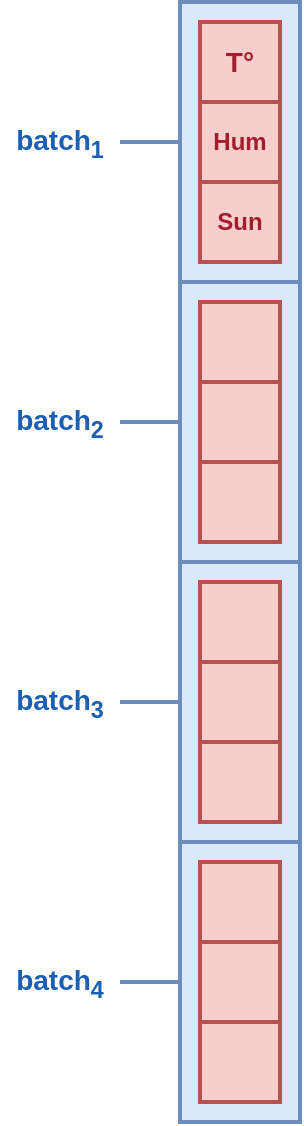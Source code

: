 <mxfile version="26.0.4">
  <diagram name="Page-1" id="EMa1pMTZzpA0k4Gmwb4X">
    <mxGraphModel dx="1434" dy="1816" grid="1" gridSize="10" guides="1" tooltips="1" connect="1" arrows="1" fold="1" page="1" pageScale="1" pageWidth="827" pageHeight="1169" math="0" shadow="0">
      <root>
        <mxCell id="0" />
        <mxCell id="1" parent="0" />
        <mxCell id="xk-oOxLGbY3HGCxId3EP-5" value="" style="rounded=0;whiteSpace=wrap;html=1;fillColor=#dae8fc;strokeColor=#6c8ebf;strokeWidth=2;" parent="1" vertex="1">
          <mxGeometry x="270" y="120" width="60" height="140" as="geometry" />
        </mxCell>
        <mxCell id="xk-oOxLGbY3HGCxId3EP-6" value="" style="rounded=0;whiteSpace=wrap;html=1;fillColor=#dae8fc;strokeColor=#6c8ebf;strokeWidth=2;" parent="1" vertex="1">
          <mxGeometry x="270" y="260" width="60" height="140" as="geometry" />
        </mxCell>
        <mxCell id="xk-oOxLGbY3HGCxId3EP-7" value="" style="rounded=0;whiteSpace=wrap;html=1;fillColor=#dae8fc;strokeColor=#6c8ebf;strokeWidth=2;" parent="1" vertex="1">
          <mxGeometry x="270" y="400" width="60" height="140" as="geometry" />
        </mxCell>
        <mxCell id="xk-oOxLGbY3HGCxId3EP-8" value="" style="rounded=0;whiteSpace=wrap;html=1;fillColor=#dae8fc;strokeColor=#6c8ebf;strokeWidth=2;" parent="1" vertex="1">
          <mxGeometry x="270" y="540" width="60" height="140" as="geometry" />
        </mxCell>
        <mxCell id="xk-oOxLGbY3HGCxId3EP-2" value="&lt;font style=&quot;font-size: 14px;&quot; color=&quot;#a51d2d&quot;&gt;&lt;b&gt;T°&lt;/b&gt;&lt;/font&gt;" style="rounded=0;whiteSpace=wrap;html=1;fillColor=#f8cecc;strokeColor=#b85450;strokeWidth=2;" parent="1" vertex="1">
          <mxGeometry x="280" y="130" width="40" height="40" as="geometry" />
        </mxCell>
        <mxCell id="xk-oOxLGbY3HGCxId3EP-3" value="&lt;font color=&quot;#a51d2d&quot;&gt;&lt;b&gt;Hum&lt;/b&gt;&lt;/font&gt;" style="rounded=0;whiteSpace=wrap;html=1;fillColor=#f8cecc;strokeColor=#b85450;strokeWidth=2;" parent="1" vertex="1">
          <mxGeometry x="280" y="170" width="40" height="40" as="geometry" />
        </mxCell>
        <mxCell id="xk-oOxLGbY3HGCxId3EP-4" value="&lt;font color=&quot;#a51d2d&quot;&gt;&lt;b&gt;Sun&lt;/b&gt;&lt;/font&gt;" style="rounded=0;whiteSpace=wrap;html=1;fillColor=#f8cecc;strokeColor=#b85450;strokeWidth=2;" parent="1" vertex="1">
          <mxGeometry x="280" y="210" width="40" height="40" as="geometry" />
        </mxCell>
        <mxCell id="xk-oOxLGbY3HGCxId3EP-9" value="" style="rounded=0;whiteSpace=wrap;html=1;fillColor=#f8cecc;strokeColor=#b85450;strokeWidth=2;" parent="1" vertex="1">
          <mxGeometry x="280" y="270" width="40" height="40" as="geometry" />
        </mxCell>
        <mxCell id="xk-oOxLGbY3HGCxId3EP-10" value="" style="rounded=0;whiteSpace=wrap;html=1;fillColor=#f8cecc;strokeColor=#b85450;strokeWidth=2;" parent="1" vertex="1">
          <mxGeometry x="280" y="310" width="40" height="40" as="geometry" />
        </mxCell>
        <mxCell id="xk-oOxLGbY3HGCxId3EP-11" value="" style="rounded=0;whiteSpace=wrap;html=1;fillColor=#f8cecc;strokeColor=#b85450;strokeWidth=2;" parent="1" vertex="1">
          <mxGeometry x="280" y="350" width="40" height="40" as="geometry" />
        </mxCell>
        <mxCell id="xk-oOxLGbY3HGCxId3EP-12" value="" style="rounded=0;whiteSpace=wrap;html=1;fillColor=#f8cecc;strokeColor=#b85450;strokeWidth=2;" parent="1" vertex="1">
          <mxGeometry x="280" y="490" width="40" height="40" as="geometry" />
        </mxCell>
        <mxCell id="xk-oOxLGbY3HGCxId3EP-13" value="" style="rounded=0;whiteSpace=wrap;html=1;fillColor=#f8cecc;strokeColor=#b85450;strokeWidth=2;" parent="1" vertex="1">
          <mxGeometry x="280" y="450" width="40" height="40" as="geometry" />
        </mxCell>
        <mxCell id="xk-oOxLGbY3HGCxId3EP-14" value="" style="rounded=0;whiteSpace=wrap;html=1;fillColor=#f8cecc;strokeColor=#b85450;strokeWidth=2;" parent="1" vertex="1">
          <mxGeometry x="280" y="410" width="40" height="40" as="geometry" />
        </mxCell>
        <mxCell id="xk-oOxLGbY3HGCxId3EP-15" value="" style="rounded=0;whiteSpace=wrap;html=1;fillColor=#f8cecc;strokeColor=#b85450;strokeWidth=2;" parent="1" vertex="1">
          <mxGeometry x="280" y="550" width="40" height="40" as="geometry" />
        </mxCell>
        <mxCell id="xk-oOxLGbY3HGCxId3EP-16" value="" style="rounded=0;whiteSpace=wrap;html=1;fillColor=#f8cecc;strokeColor=#b85450;strokeWidth=2;" parent="1" vertex="1">
          <mxGeometry x="280" y="590" width="40" height="40" as="geometry" />
        </mxCell>
        <mxCell id="xk-oOxLGbY3HGCxId3EP-17" value="" style="rounded=0;whiteSpace=wrap;html=1;fillColor=#f8cecc;strokeColor=#b85450;strokeWidth=2;" parent="1" vertex="1">
          <mxGeometry x="280" y="630" width="40" height="40" as="geometry" />
        </mxCell>
        <mxCell id="xk-oOxLGbY3HGCxId3EP-95" style="rounded=0;orthogonalLoop=1;jettySize=auto;html=1;entryX=0;entryY=0.5;entryDx=0;entryDy=0;endArrow=none;endFill=0;strokeWidth=2;fillColor=#dae8fc;strokeColor=#6c8ebf;" parent="1" source="xk-oOxLGbY3HGCxId3EP-91" target="xk-oOxLGbY3HGCxId3EP-5" edge="1">
          <mxGeometry relative="1" as="geometry" />
        </mxCell>
        <mxCell id="xk-oOxLGbY3HGCxId3EP-91" value="&lt;font color=&quot;#1a5fb4&quot;&gt;&lt;b&gt;&lt;font style=&quot;font-size: 14px;&quot;&gt;batch&lt;sub&gt;1&lt;/sub&gt;&lt;/font&gt;&lt;/b&gt;&lt;/font&gt;" style="text;html=1;align=center;verticalAlign=middle;whiteSpace=wrap;rounded=0;" parent="1" vertex="1">
          <mxGeometry x="180" y="175" width="60" height="30" as="geometry" />
        </mxCell>
        <mxCell id="xk-oOxLGbY3HGCxId3EP-96" style="rounded=0;orthogonalLoop=1;jettySize=auto;html=1;entryX=0;entryY=0.5;entryDx=0;entryDy=0;endArrow=none;endFill=0;strokeWidth=2;strokeColor=#6c8ebf;fillColor=#dae8fc;" parent="1" source="xk-oOxLGbY3HGCxId3EP-92" target="xk-oOxLGbY3HGCxId3EP-6" edge="1">
          <mxGeometry relative="1" as="geometry" />
        </mxCell>
        <mxCell id="xk-oOxLGbY3HGCxId3EP-92" value="&lt;font color=&quot;#1a5fb4&quot;&gt;&lt;b&gt;&lt;font style=&quot;font-size: 14px;&quot;&gt;batch&lt;sub&gt;2&lt;/sub&gt;&lt;/font&gt;&lt;/b&gt;&lt;/font&gt;" style="text;html=1;align=center;verticalAlign=middle;whiteSpace=wrap;rounded=0;" parent="1" vertex="1">
          <mxGeometry x="180" y="315" width="60" height="30" as="geometry" />
        </mxCell>
        <mxCell id="xk-oOxLGbY3HGCxId3EP-97" style="rounded=0;orthogonalLoop=1;jettySize=auto;html=1;entryX=0;entryY=0.5;entryDx=0;entryDy=0;endArrow=none;endFill=0;strokeWidth=2;strokeColor=#6c8ebf;fillColor=#dae8fc;" parent="1" source="xk-oOxLGbY3HGCxId3EP-93" target="xk-oOxLGbY3HGCxId3EP-7" edge="1">
          <mxGeometry relative="1" as="geometry" />
        </mxCell>
        <mxCell id="xk-oOxLGbY3HGCxId3EP-93" value="&lt;font color=&quot;#1a5fb4&quot;&gt;&lt;b&gt;&lt;font style=&quot;font-size: 14px;&quot;&gt;batch&lt;sub&gt;3&lt;/sub&gt;&lt;/font&gt;&lt;/b&gt;&lt;/font&gt;" style="text;html=1;align=center;verticalAlign=middle;whiteSpace=wrap;rounded=0;" parent="1" vertex="1">
          <mxGeometry x="180" y="455" width="60" height="30" as="geometry" />
        </mxCell>
        <mxCell id="xk-oOxLGbY3HGCxId3EP-98" style="rounded=0;orthogonalLoop=1;jettySize=auto;html=1;entryX=0;entryY=0.5;entryDx=0;entryDy=0;endArrow=none;endFill=0;strokeWidth=2;strokeColor=#6c8ebf;fillColor=#dae8fc;" parent="1" source="xk-oOxLGbY3HGCxId3EP-94" target="xk-oOxLGbY3HGCxId3EP-8" edge="1">
          <mxGeometry relative="1" as="geometry" />
        </mxCell>
        <mxCell id="xk-oOxLGbY3HGCxId3EP-94" value="&lt;font color=&quot;#1a5fb4&quot;&gt;&lt;b&gt;&lt;font style=&quot;font-size: 14px;&quot;&gt;batch&lt;sub&gt;4&lt;/sub&gt;&lt;/font&gt;&lt;/b&gt;&lt;/font&gt;" style="text;html=1;align=center;verticalAlign=middle;whiteSpace=wrap;rounded=0;" parent="1" vertex="1">
          <mxGeometry x="180" y="595" width="60" height="30" as="geometry" />
        </mxCell>
      </root>
    </mxGraphModel>
  </diagram>
</mxfile>
